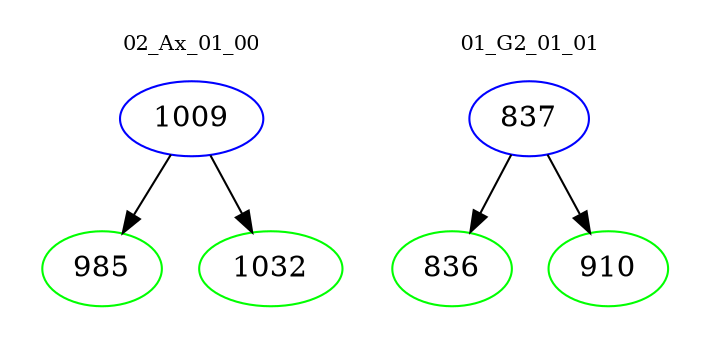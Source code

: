 digraph{
subgraph cluster_0 {
color = white
label = "02_Ax_01_00";
fontsize=10;
T0_1009 [label="1009", color="blue"]
T0_1009 -> T0_985 [color="black"]
T0_985 [label="985", color="green"]
T0_1009 -> T0_1032 [color="black"]
T0_1032 [label="1032", color="green"]
}
subgraph cluster_1 {
color = white
label = "01_G2_01_01";
fontsize=10;
T1_837 [label="837", color="blue"]
T1_837 -> T1_836 [color="black"]
T1_836 [label="836", color="green"]
T1_837 -> T1_910 [color="black"]
T1_910 [label="910", color="green"]
}
}
